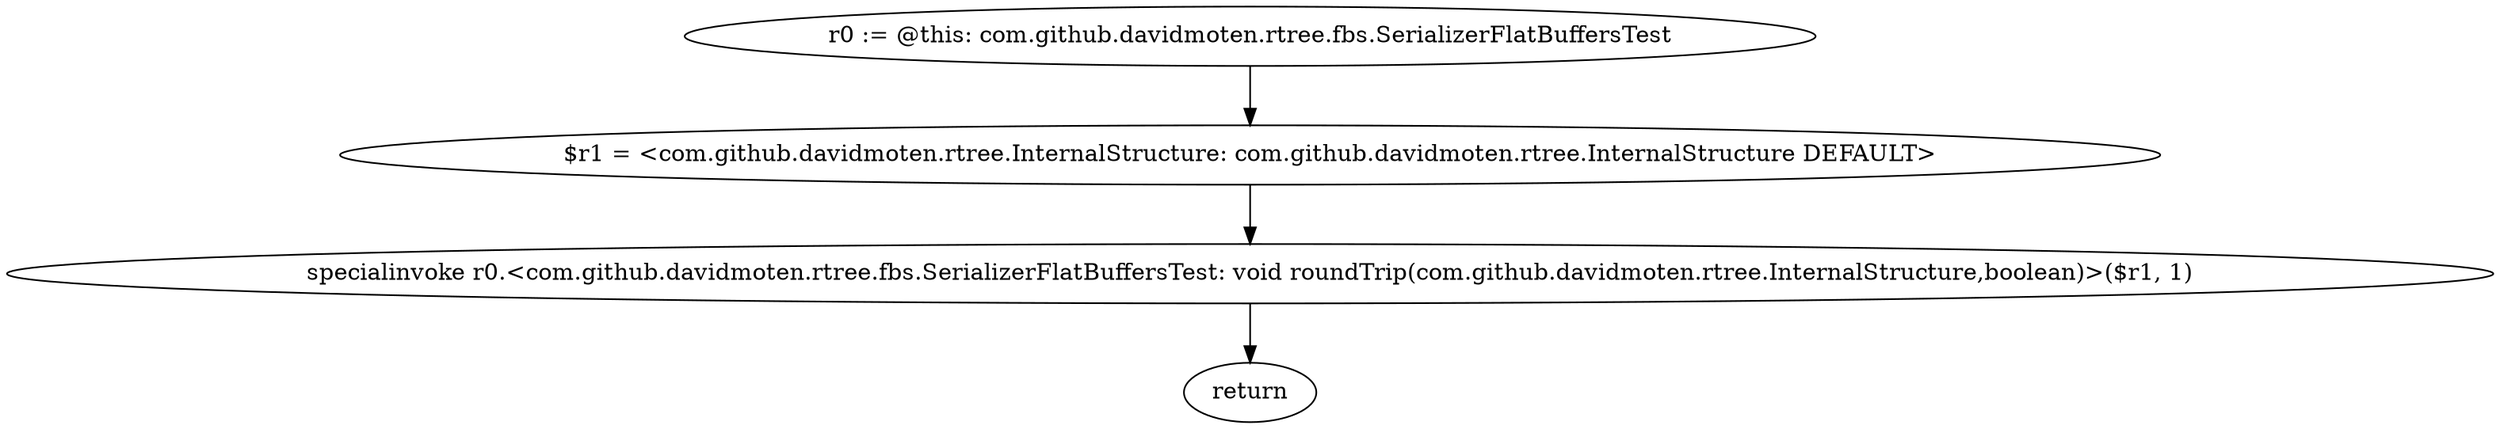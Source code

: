 digraph "unitGraph" {
    "r0 := @this: com.github.davidmoten.rtree.fbs.SerializerFlatBuffersTest"
    "$r1 = <com.github.davidmoten.rtree.InternalStructure: com.github.davidmoten.rtree.InternalStructure DEFAULT>"
    "specialinvoke r0.<com.github.davidmoten.rtree.fbs.SerializerFlatBuffersTest: void roundTrip(com.github.davidmoten.rtree.InternalStructure,boolean)>($r1, 1)"
    "return"
    "r0 := @this: com.github.davidmoten.rtree.fbs.SerializerFlatBuffersTest"->"$r1 = <com.github.davidmoten.rtree.InternalStructure: com.github.davidmoten.rtree.InternalStructure DEFAULT>";
    "$r1 = <com.github.davidmoten.rtree.InternalStructure: com.github.davidmoten.rtree.InternalStructure DEFAULT>"->"specialinvoke r0.<com.github.davidmoten.rtree.fbs.SerializerFlatBuffersTest: void roundTrip(com.github.davidmoten.rtree.InternalStructure,boolean)>($r1, 1)";
    "specialinvoke r0.<com.github.davidmoten.rtree.fbs.SerializerFlatBuffersTest: void roundTrip(com.github.davidmoten.rtree.InternalStructure,boolean)>($r1, 1)"->"return";
}
